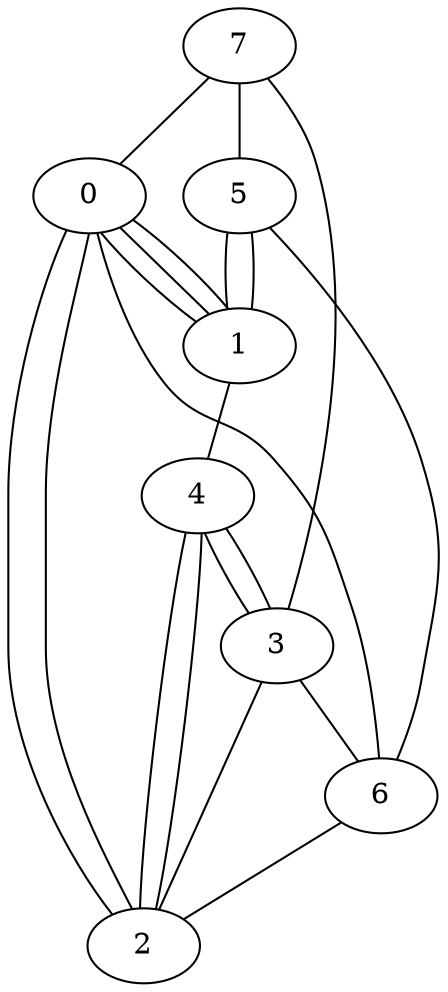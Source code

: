 graph G {
0;
1;
2;
3;
4;
5;
6;
7;
5--6 ;
0--2 ;
4--3 ;
1--0 ;
7--0 ;
7--5 ;
6--2 ;
4--2 ;
0--2 ;
5--1 ;
3--2 ;
1--4 ;
0--1 ;
1--0 ;
7--3 ;
4--2 ;
5--1 ;
4--3 ;
0--6 ;
3--6 ;
}
